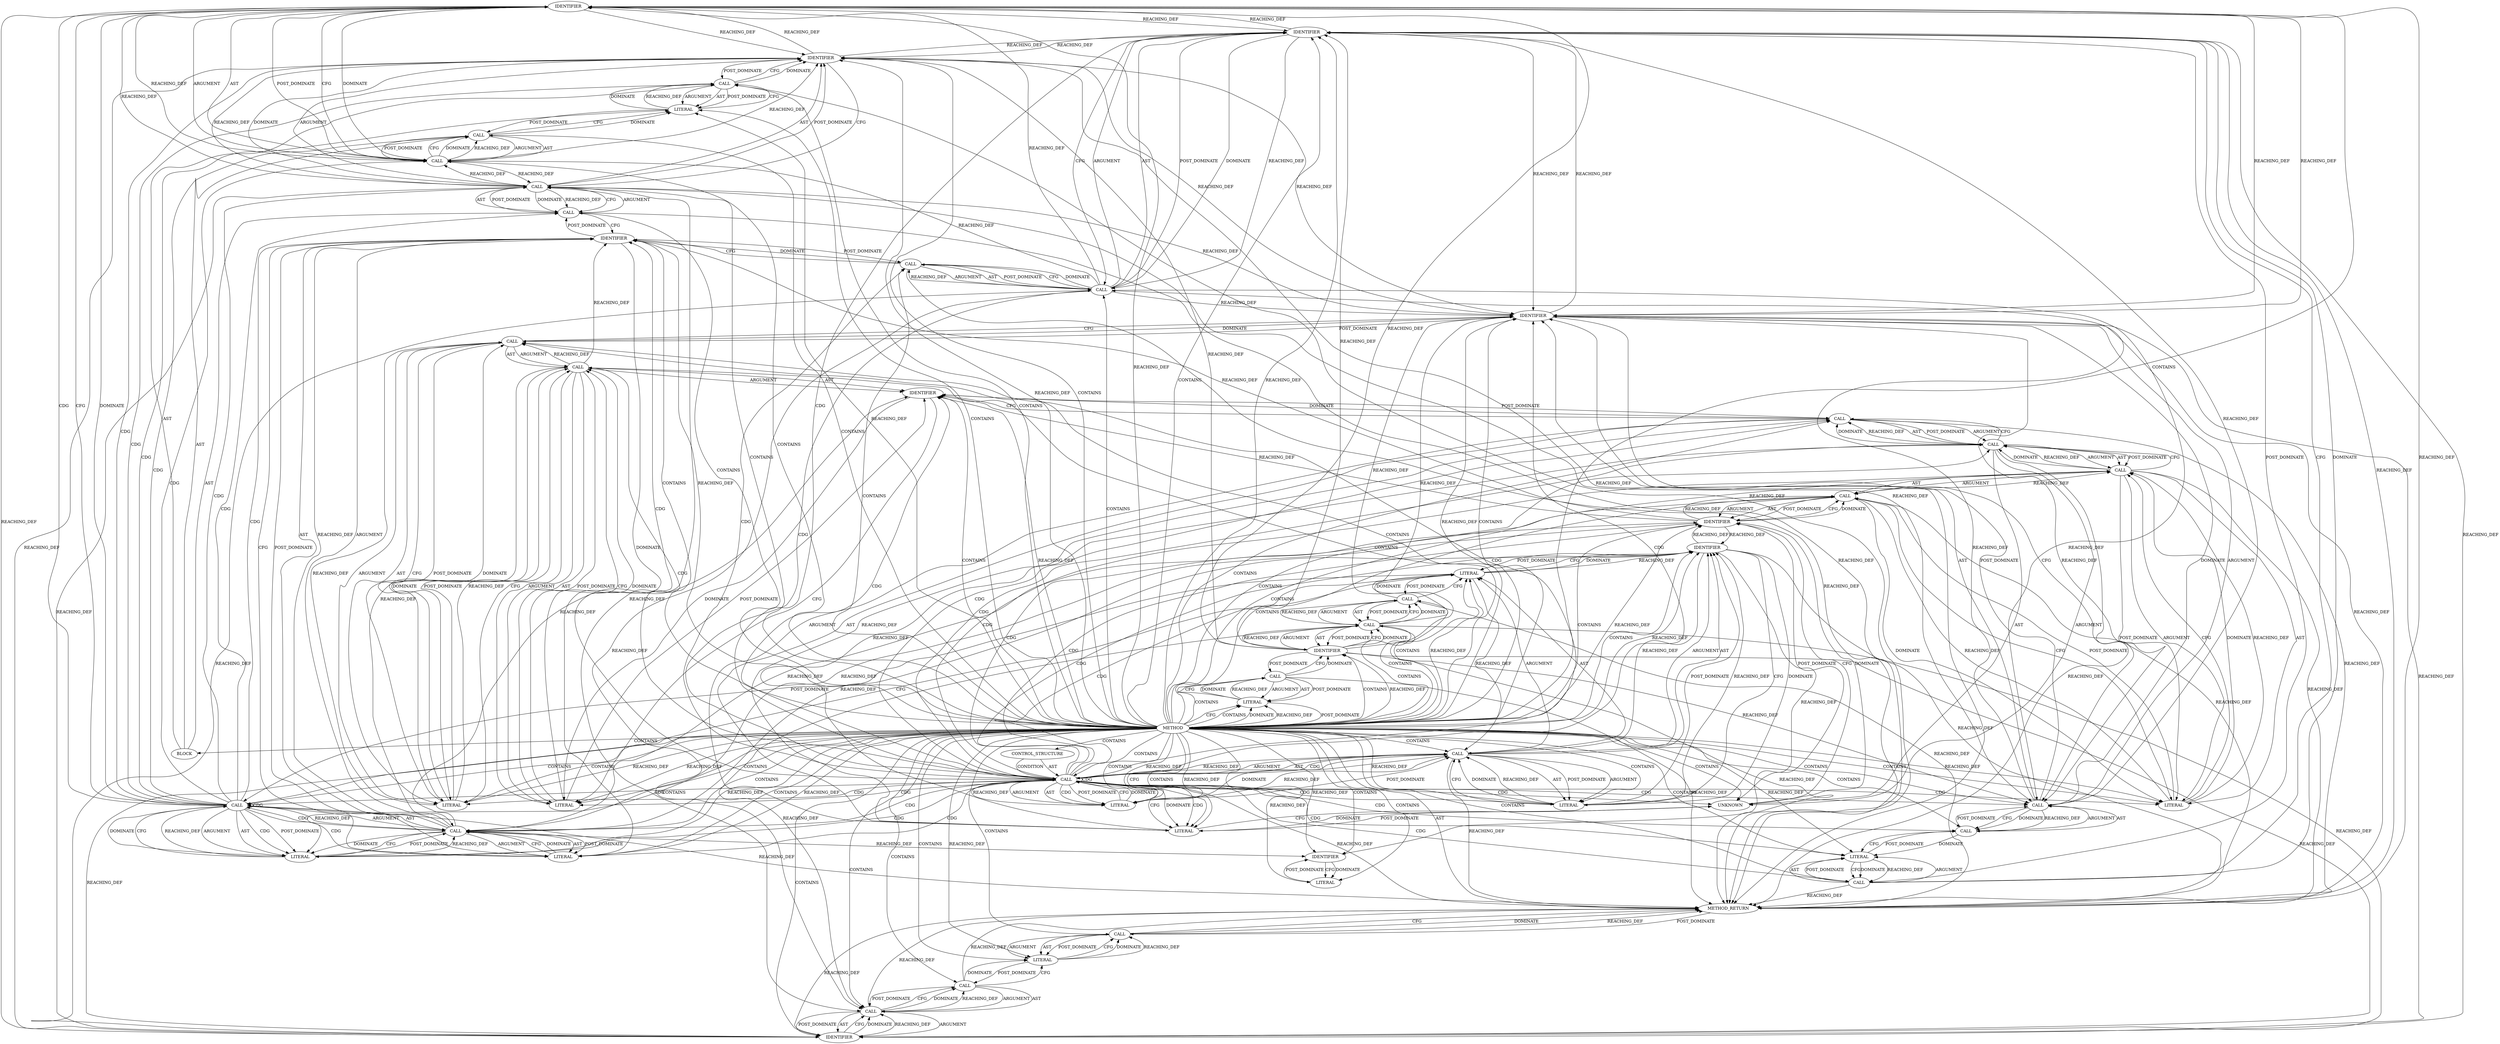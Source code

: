 digraph {
  68719476771[label=IDENTIFIER ARGUMENT_INDEX="1" CODE="work_mutex" COLUMN_NUMBER="35" LINE_NUMBER="81" NAME="work_mutex" ORDER="1" TYPE_FULL_NAME="pthread_mutex_t"]
  30064771123[label=CALL ARGUMENT_INDEX="1" CODE="strlen(work_area)" COLUMN_NUMBER="51" DISPATCH_TYPE="STATIC_DISPATCH" LINE_NUMBER="74" METHOD_FULL_NAME="strlen" NAME="strlen" ORDER="1" SIGNATURE="" TYPE_FULL_NAME="ANY"]
  30064771115[label=CALL ARGUMENT_INDEX="-1" CODE="sleep(1)" COLUMN_NUMBER="5" DISPATCH_TYPE="STATIC_DISPATCH" LINE_NUMBER="70" METHOD_FULL_NAME="sleep" NAME="sleep" ORDER="1" SIGNATURE="" TYPE_FULL_NAME="ANY"]
  30064771129[label=CALL ARGUMENT_INDEX="-1" CODE="pthread_mutex_lock(&work_mutex)" COLUMN_NUMBER="9" DISPATCH_TYPE="STATIC_DISPATCH" LINE_NUMBER="78" METHOD_FULL_NAME="pthread_mutex_lock" NAME="pthread_mutex_lock" ORDER="5" SIGNATURE="" TYPE_FULL_NAME="ANY"]
  30064771130[label=CALL ARGUMENT_INDEX="1" CODE="&work_mutex" COLUMN_NUMBER="28" DISPATCH_TYPE="STATIC_DISPATCH" LINE_NUMBER="78" METHOD_FULL_NAME="<operator>.addressOf" NAME="<operator>.addressOf" ORDER="1" SIGNATURE="" TYPE_FULL_NAME="ANY"]
  30064771135[label=CALL ARGUMENT_INDEX="-1" CODE="sleep(1)" COLUMN_NUMBER="13" DISPATCH_TYPE="STATIC_DISPATCH" LINE_NUMBER="82" METHOD_FULL_NAME="sleep" NAME="sleep" ORDER="2" SIGNATURE="" TYPE_FULL_NAME="ANY"]
  30064771131[label=CALL ARGUMENT_INDEX="-1"]
  30064771136[label=CALL ARGUMENT_INDEX="-1" CODE="pthread_mutex_lock(&work_mutex)" COLUMN_NUMBER="13" DISPATCH_TYPE="STATIC_DISPATCH" LINE_NUMBER="83" METHOD_FULL_NAME="pthread_mutex_lock" NAME="pthread_mutex_lock" ORDER="3" SIGNATURE="" TYPE_FULL_NAME="ANY"]
  90194313237[label=LITERAL ARGUMENT_INDEX="2" CODE="1" COLUMN_NUMBER="71" LINE_NUMBER="74" ORDER="2" TYPE_FULL_NAME="int"]
  90194313241[label=LITERAL ARGUMENT_INDEX="2" CODE="0" COLUMN_NUMBER="26" LINE_NUMBER="79" ORDER="2" TYPE_FULL_NAME="int"]
  90194313242[label=LITERAL ARGUMENT_INDEX="2" CODE="'\0'" COLUMN_NUMBER="32" LINE_NUMBER="79" ORDER="2" TYPE_FULL_NAME="char"]
  30064771118[label=CALL ARGUMENT_INDEX="-1" CODE="strncmp(" COLUMN_NUMBER="12" DISPATCH_TYPE="STATIC_DISPATCH" LINE_NUMBER="72" METHOD_FULL_NAME="<operator>.notEquals" NAME="<operator>.notEquals" ORDER="1" SIGNATURE="" TYPE_FULL_NAME="ANY"]
  47244640264[label=CONTROL_STRUCTURE ARGUMENT_INDEX="-1" CODE="while (strncmp(" COLUMN_NUMBER="5" CONTROL_STRUCTURE_TYPE="WHILE" LINE_NUMBER="72" ORDER="3" PARSER_TYPE_NAME="<empty>"]
  30064771125[label=CALL ARGUMENT_INDEX="1"]
  111669149698[label=METHOD AST_PARENT_FULL_NAME="mutexex.c:<global>" AST_PARENT_TYPE="TYPE_DECL" CODE="void *thread_function(void *arg)
{
    sleep(1);
    pthread_mutex_lock(&work_mutex);
    while (strncmp("]
  68719476766[label=IDENTIFIER ARGUMENT_INDEX="1" CODE="work_area" COLUMN_NUMBER="58" LINE_NUMBER="74" NAME="work_area" ORDER="1"]
  68719476769[label=IDENTIFIER ARGUMENT_INDEX="1" CODE="work_mutex" COLUMN_NUMBER="29" LINE_NUMBER="78" NAME="work_mutex" ORDER="1" TYPE_FULL_NAME="pthread_mutex_t"]
  30064771133[label=CALL ARGUMENT_INDEX="-1" CODE="pthread_mutex_unlock(&work_mutex)" COLUMN_NUMBER="13" DISPATCH_TYPE="STATIC_DISPATCH" LINE_NUMBER="81" METHOD_FULL_NAME="pthread_mutex_unlock" NAME="pthread_mutex_unlock" ORDER="1" SIGNATURE="" TYPE_FULL_NAME="ANY"]
  90194313240[label=LITERAL ARGUMENT_INDEX="1" CODE="1" COLUMN_NUMBER="15" LINE_NUMBER="77" ORDER="1" TYPE_FULL_NAME="int"]
  30064771141[label=CALL ARGUMENT_INDEX="-1" CODE="pthread_mutex_unlock(&work_mutex)" COLUMN_NUMBER="5" DISPATCH_TYPE="STATIC_DISPATCH" LINE_NUMBER="89" METHOD_FULL_NAME="pthread_mutex_unlock" NAME="pthread_mutex_unlock" ORDER="6" SIGNATURE="" TYPE_FULL_NAME="ANY"]
  25769803789[label=BLOCK ARGUMENT_INDEX="-1" CODE="{
            pthread_mutex_unlock(&work_mutex);
            sleep(1);
            pthread_mutex_lock(&work_mutex);
        }" COLUMN_NUMBER="9" LINE_NUMBER="80" ORDER="2" TYPE_FULL_NAME="void"]
  90194313239[label=LITERAL ARGUMENT_INDEX="2" CODE="'\0'" COLUMN_NUMBER="24" LINE_NUMBER="75" ORDER="2" TYPE_FULL_NAME="char"]
  30064771121[label=CALL ARGUMENT_INDEX="2" CODE="(int)(strlen(work_area) - 1)" COLUMN_NUMBER="45" DISPATCH_TYPE="STATIC_DISPATCH" LINE_NUMBER="74" METHOD_FULL_NAME="<operator>.cast" NAME="<operator>.cast" ORDER="2" SIGNATURE="" TYPE_FULL_NAME="ANY"]
  30064771119[label=CALL ARGUMENT_INDEX="1" CODE="strncmp(" COLUMN_NUMBER="12" DISPATCH_TYPE="STATIC_DISPATCH" LINE_NUMBER="72" METHOD_FULL_NAME="strncmp" NAME="strncmp" ORDER="1" SIGNATURE="" TYPE_FULL_NAME="ANY"]
  68719476775[label=IDENTIFIER ARGUMENT_INDEX="1" CODE="work_mutex" COLUMN_NUMBER="27" LINE_NUMBER="89" NAME="work_mutex" ORDER="1" TYPE_FULL_NAME="pthread_mutex_t"]
  30064771116[label=CALL ARGUMENT_INDEX="-1" CODE="pthread_mutex_lock(&work_mutex)" COLUMN_NUMBER="5" DISPATCH_TYPE="STATIC_DISPATCH" LINE_NUMBER="71" METHOD_FULL_NAME="pthread_mutex_lock" NAME="pthread_mutex_lock" ORDER="2" SIGNATURE="" TYPE_FULL_NAME="ANY"]
  68719476767[label=IDENTIFIER ARGUMENT_INDEX="1" CODE="work_area" COLUMN_NUMBER="9" LINE_NUMBER="75" NAME="work_area" ORDER="1"]
  30064771134[label=CALL ARGUMENT_INDEX="1" CODE="&work_mutex" COLUMN_NUMBER="34" DISPATCH_TYPE="STATIC_DISPATCH" LINE_NUMBER="81" METHOD_FULL_NAME="<operator>.addressOf" NAME="<operator>.addressOf" ORDER="1" SIGNATURE="" TYPE_FULL_NAME="ANY"]
  30064771122[label=CALL ARGUMENT_INDEX="2" CODE="strlen(work_area) - 1" COLUMN_NUMBER="51" DISPATCH_TYPE="STATIC_DISPATCH" LINE_NUMBER="74" METHOD_FULL_NAME="<operator>.subtraction" NAME="<operator>.subtraction" ORDER="2" SIGNATURE="" TYPE_FULL_NAME="ANY"]
  90194313236[label=LITERAL ARGUMENT_INDEX="1" CODE="" COLUMN_NUMBER="16" LINE_NUMBER="74" ORDER="1" TYPE_FULL_NAME="char*"]
  30064771143[label=CALL ARGUMENT_INDEX="-1" CODE="pthread_exit(0)" COLUMN_NUMBER="5" DISPATCH_TYPE="STATIC_DISPATCH" LINE_NUMBER="90" METHOD_FULL_NAME="pthread_exit" NAME="pthread_exit" ORDER="7" SIGNATURE="" TYPE_FULL_NAME="ANY"]
  68719476770[label=IDENTIFIER ARGUMENT_INDEX="1" CODE="work_area" COLUMN_NUMBER="16" LINE_NUMBER="79" NAME="work_area" ORDER="1"]
  90194313247[label=LITERAL ARGUMENT_INDEX="1" CODE="0" COLUMN_NUMBER="18" LINE_NUMBER="90" ORDER="1" TYPE_FULL_NAME="int"]
  30064771124[label=CALL ARGUMENT_INDEX="-1"]
  30064771127[label=CALL ARGUMENT_INDEX="1" CODE="&work_mutex" COLUMN_NUMBER="30" DISPATCH_TYPE="STATIC_DISPATCH" LINE_NUMBER="76" METHOD_FULL_NAME="<operator>.addressOf" NAME="<operator>.addressOf" ORDER="1" SIGNATURE="" TYPE_FULL_NAME="ANY"]
  68719476774[label=IDENTIFIER ARGUMENT_INDEX="1" CODE="work_area" COLUMN_NUMBER="5" LINE_NUMBER="88" NAME="work_area" ORDER="1"]
  30064771132[label=CALL ARGUMENT_INDEX="1"]
  30064771117[label=CALL ARGUMENT_INDEX="1" CODE="&work_mutex" COLUMN_NUMBER="24" DISPATCH_TYPE="STATIC_DISPATCH" LINE_NUMBER="71" METHOD_FULL_NAME="<operator>.addressOf" NAME="<operator>.addressOf" ORDER="1" SIGNATURE="" TYPE_FULL_NAME="ANY"]
  30064771120[label=CALL ARGUMENT_INDEX="-1" CODE="printf(" COLUMN_NUMBER="9" DISPATCH_TYPE="STATIC_DISPATCH" LINE_NUMBER="74" METHOD_FULL_NAME="printf" NAME="printf" ORDER="1" SIGNATURE="" TYPE_FULL_NAME="ANY"]
  68719476764[label=IDENTIFIER ARGUMENT_INDEX="1" CODE="work_mutex" COLUMN_NUMBER="25" LINE_NUMBER="71" NAME="work_mutex" ORDER="1" TYPE_FULL_NAME="pthread_mutex_t"]
  68719476768[label=IDENTIFIER ARGUMENT_INDEX="1" CODE="work_mutex" COLUMN_NUMBER="31" LINE_NUMBER="76" NAME="work_mutex" ORDER="1" TYPE_FULL_NAME="pthread_mutex_t"]
  30064771128[label=CALL ARGUMENT_INDEX="-1" CODE="sleep(1)" COLUMN_NUMBER="9" DISPATCH_TYPE="STATIC_DISPATCH" LINE_NUMBER="77" METHOD_FULL_NAME="sleep" NAME="sleep" ORDER="4" SIGNATURE="" TYPE_FULL_NAME="ANY"]
  90194313232[label=LITERAL ARGUMENT_INDEX="1" CODE="1" COLUMN_NUMBER="11" LINE_NUMBER="70" ORDER="1" TYPE_FULL_NAME="int"]
  30064771142[label=CALL ARGUMENT_INDEX="1" CODE="&work_mutex" COLUMN_NUMBER="26" DISPATCH_TYPE="STATIC_DISPATCH" LINE_NUMBER="89" METHOD_FULL_NAME="<operator>.addressOf" NAME="<operator>.addressOf" ORDER="1" SIGNATURE="" TYPE_FULL_NAME="ANY"]
  90194313245[label=LITERAL ARGUMENT_INDEX="2" CODE="0" COLUMN_NUMBER="15" LINE_NUMBER="88" ORDER="2" TYPE_FULL_NAME="int"]
  68719476765[label=IDENTIFIER ARGUMENT_INDEX="2" CODE="work_area" COLUMN_NUMBER="27" LINE_NUMBER="72" NAME="work_area" ORDER="2"]
  90194313238[label=LITERAL ARGUMENT_INDEX="2" CODE="0" COLUMN_NUMBER="19" LINE_NUMBER="75" ORDER="2" TYPE_FULL_NAME="int"]
  90194313234[label=LITERAL ARGUMENT_INDEX="3" CODE="3" COLUMN_NUMBER="38" LINE_NUMBER="72" ORDER="3" TYPE_FULL_NAME="int"]
  30064771126[label=CALL ARGUMENT_INDEX="-1" CODE="pthread_mutex_unlock(&work_mutex)" COLUMN_NUMBER="9" DISPATCH_TYPE="STATIC_DISPATCH" LINE_NUMBER="76" METHOD_FULL_NAME="pthread_mutex_unlock" NAME="pthread_mutex_unlock" ORDER="3" SIGNATURE="" TYPE_FULL_NAME="ANY"]
  184683593728[label=UNKNOWN ARGUMENT_INDEX="1" CODE="int" COLUMN_NUMBER="46" CONTAINED_REF="<empty>" LINE_NUMBER="74" ORDER="1" PARSER_TYPE_NAME="CASTTypeId" TYPE_FULL_NAME="<empty>"]
  30064771137[label=CALL ARGUMENT_INDEX="1" CODE="&work_mutex" COLUMN_NUMBER="32" DISPATCH_TYPE="STATIC_DISPATCH" LINE_NUMBER="83" METHOD_FULL_NAME="<operator>.addressOf" NAME="<operator>.addressOf" ORDER="1" SIGNATURE="" TYPE_FULL_NAME="ANY"]
  90194313235[label=LITERAL ARGUMENT_INDEX="2" CODE="0" COLUMN_NUMBER="44" LINE_NUMBER="72" ORDER="2" TYPE_FULL_NAME="int"]
  90194313243[label=LITERAL ARGUMENT_INDEX="1" CODE="1" COLUMN_NUMBER="19" LINE_NUMBER="82" ORDER="1" TYPE_FULL_NAME="int"]
  128849018881[label=METHOD_RETURN CODE="RET" COLUMN_NUMBER="1" EVALUATION_STRATEGY="BY_VALUE" LINE_NUMBER="68" ORDER="3" TYPE_FULL_NAME="void*"]
  68719476772[label=IDENTIFIER ARGUMENT_INDEX="1" CODE="work_mutex" COLUMN_NUMBER="33" LINE_NUMBER="83" NAME="work_mutex" ORDER="1" TYPE_FULL_NAME="pthread_mutex_t"]
  90194313233[label=LITERAL ARGUMENT_INDEX="1" CODE="" COLUMN_NUMBER="20" LINE_NUMBER="72" ORDER="1" TYPE_FULL_NAME="char*"]
  25769803789 -> 30064771133 [label=AST]
  25769803789 -> 30064771135 [label=AST]
  25769803789 -> 30064771136 [label=AST]
  30064771115 -> 90194313232 [label=ARGUMENT]
  30064771115 -> 90194313232 [label=AST]
  30064771115 -> 68719476764 [label=CFG]
  30064771115 -> 68719476764 [label=DOMINATE]
  30064771115 -> 90194313232 [label=POST_DOMINATE]
  30064771115 -> 128849018881 [label=REACHING_DEF]
  30064771116 -> 30064771117 [label=ARGUMENT]
  30064771116 -> 30064771117 [label=AST]
  30064771116 -> 90194313233 [label=CFG]
  30064771116 -> 90194313233 [label=DOMINATE]
  30064771116 -> 30064771117 [label=POST_DOMINATE]
  30064771116 -> 128849018881 [label=REACHING_DEF]
  30064771117 -> 68719476764 [label=ARGUMENT]
  30064771117 -> 68719476764 [label=AST]
  30064771117 -> 30064771116 [label=CFG]
  30064771117 -> 30064771116 [label=DOMINATE]
  30064771117 -> 68719476764 [label=POST_DOMINATE]
  30064771117 -> 30064771142 [label=REACHING_DEF]
  30064771117 -> 30064771127 [label=REACHING_DEF]
  30064771117 -> 68719476768 [label=REACHING_DEF]
  30064771117 -> 30064771116 [label=REACHING_DEF]
  30064771117 -> 68719476775 [label=REACHING_DEF]
  30064771118 -> 30064771119 [label=ARGUMENT]
  30064771118 -> 90194313235 [label=ARGUMENT]
  30064771118 -> 30064771119 [label=AST]
  30064771118 -> 90194313235 [label=AST]
  30064771118 -> 90194313242 [label=CDG]
  30064771118 -> 90194313241 [label=CDG]
  30064771118 -> 30064771132 [label=CDG]
  30064771118 -> 30064771131 [label=CDG]
  30064771118 -> 90194313234 [label=CDG]
  30064771118 -> 90194313233 [label=CDG]
  30064771118 -> 90194313236 [label=CDG]
  30064771118 -> 90194313235 [label=CDG]
  30064771118 -> 90194313238 [label=CDG]
  30064771118 -> 90194313237 [label=CDG]
  30064771118 -> 90194313240 [label=CDG]
  30064771118 -> 90194313239 [label=CDG]
  30064771118 -> 30064771118 [label=CDG]
  30064771118 -> 30064771120 [label=CDG]
  30064771118 -> 30064771119 [label=CDG]
  30064771118 -> 30064771122 [label=CDG]
  30064771118 -> 30064771121 [label=CDG]
  30064771118 -> 68719476765 [label=CDG]
  30064771118 -> 30064771124 [label=CDG]
  30064771118 -> 30064771123 [label=CDG]
  30064771118 -> 68719476767 [label=CDG]
  30064771118 -> 30064771126 [label=CDG]
  30064771118 -> 68719476766 [label=CDG]
  30064771118 -> 30064771125 [label=CDG]
  30064771118 -> 68719476769 [label=CDG]
  30064771118 -> 30064771128 [label=CDG]
  30064771118 -> 68719476768 [label=CDG]
  30064771118 -> 30064771127 [label=CDG]
  30064771118 -> 30064771130 [label=CDG]
  30064771118 -> 68719476770 [label=CDG]
  30064771118 -> 30064771129 [label=CDG]
  30064771118 -> 184683593728 [label=CDG]
  30064771118 -> 90194313236 [label=CFG]
  30064771118 -> 90194313236 [label=DOMINATE]
  30064771118 -> 90194313235 [label=POST_DOMINATE]
  30064771118 -> 128849018881 [label=REACHING_DEF]
  30064771119 -> 90194313233 [label=ARGUMENT]
  30064771119 -> 68719476765 [label=ARGUMENT]
  30064771119 -> 90194313234 [label=ARGUMENT]
  30064771119 -> 90194313233 [label=AST]
  30064771119 -> 68719476765 [label=AST]
  30064771119 -> 90194313234 [label=AST]
  30064771119 -> 90194313235 [label=CFG]
  30064771119 -> 90194313235 [label=DOMINATE]
  30064771119 -> 90194313234 [label=POST_DOMINATE]
  30064771119 -> 30064771118 [label=REACHING_DEF]
  30064771119 -> 128849018881 [label=REACHING_DEF]
  30064771120 -> 90194313236 [label=ARGUMENT]
  30064771120 -> 30064771121 [label=ARGUMENT]
  30064771120 -> 90194313236 [label=AST]
  30064771120 -> 30064771121 [label=AST]
  30064771120 -> 68719476767 [label=CFG]
  30064771120 -> 68719476767 [label=DOMINATE]
  30064771120 -> 30064771121 [label=POST_DOMINATE]
  30064771120 -> 128849018881 [label=REACHING_DEF]
  30064771121 -> 184683593728 [label=ARGUMENT]
  30064771121 -> 30064771122 [label=ARGUMENT]
  30064771121 -> 184683593728 [label=AST]
  30064771121 -> 30064771122 [label=AST]
  30064771121 -> 30064771120 [label=CFG]
  30064771121 -> 30064771120 [label=DOMINATE]
  30064771121 -> 30064771122 [label=POST_DOMINATE]
  30064771121 -> 30064771120 [label=REACHING_DEF]
  30064771121 -> 128849018881 [label=REACHING_DEF]
  30064771122 -> 30064771123 [label=ARGUMENT]
  30064771122 -> 90194313237 [label=ARGUMENT]
  30064771122 -> 30064771123 [label=AST]
  30064771122 -> 90194313237 [label=AST]
  30064771122 -> 30064771121 [label=CFG]
  30064771122 -> 30064771121 [label=DOMINATE]
  30064771122 -> 90194313237 [label=POST_DOMINATE]
  30064771122 -> 30064771121 [label=REACHING_DEF]
  30064771122 -> 128849018881 [label=REACHING_DEF]
  30064771123 -> 68719476766 [label=ARGUMENT]
  30064771123 -> 68719476766 [label=AST]
  30064771123 -> 90194313237 [label=CFG]
  30064771123 -> 90194313237 [label=DOMINATE]
  30064771123 -> 68719476766 [label=POST_DOMINATE]
  30064771123 -> 30064771122 [label=REACHING_DEF]
  30064771123 -> 128849018881 [label=REACHING_DEF]
  30064771124 -> 30064771125 [label=ARGUMENT]
  30064771124 -> 90194313239 [label=ARGUMENT]
  30064771124 -> 30064771125 [label=AST]
  30064771124 -> 90194313239 [label=AST]
  30064771124 -> 68719476768 [label=CFG]
  30064771124 -> 68719476768 [label=DOMINATE]
  30064771124 -> 90194313239 [label=POST_DOMINATE]
  30064771125 -> 68719476767 [label=ARGUMENT]
  30064771125 -> 90194313238 [label=ARGUMENT]
  30064771125 -> 68719476767 [label=AST]
  30064771125 -> 90194313238 [label=AST]
  30064771125 -> 90194313239 [label=CFG]
  30064771125 -> 90194313239 [label=DOMINATE]
  30064771125 -> 90194313238 [label=POST_DOMINATE]
  30064771125 -> 30064771132 [label=REACHING_DEF]
  30064771125 -> 68719476770 [label=REACHING_DEF]
  30064771125 -> 30064771124 [label=REACHING_DEF]
  30064771126 -> 30064771127 [label=ARGUMENT]
  30064771126 -> 30064771127 [label=AST]
  30064771126 -> 90194313240 [label=CFG]
  30064771126 -> 90194313240 [label=DOMINATE]
  30064771126 -> 30064771127 [label=POST_DOMINATE]
  30064771127 -> 68719476768 [label=ARGUMENT]
  30064771127 -> 68719476768 [label=AST]
  30064771127 -> 30064771126 [label=CFG]
  30064771127 -> 30064771126 [label=DOMINATE]
  30064771127 -> 68719476768 [label=POST_DOMINATE]
  30064771127 -> 30064771126 [label=REACHING_DEF]
  30064771127 -> 68719476769 [label=REACHING_DEF]
  30064771127 -> 30064771130 [label=REACHING_DEF]
  30064771128 -> 90194313240 [label=ARGUMENT]
  30064771128 -> 90194313240 [label=AST]
  30064771128 -> 68719476769 [label=CFG]
  30064771128 -> 68719476769 [label=DOMINATE]
  30064771128 -> 90194313240 [label=POST_DOMINATE]
  30064771128 -> 128849018881 [label=REACHING_DEF]
  30064771129 -> 30064771130 [label=ARGUMENT]
  30064771129 -> 30064771130 [label=AST]
  30064771129 -> 68719476770 [label=CFG]
  30064771129 -> 68719476770 [label=DOMINATE]
  30064771129 -> 30064771130 [label=POST_DOMINATE]
  30064771129 -> 128849018881 [label=REACHING_DEF]
  30064771130 -> 68719476769 [label=ARGUMENT]
  30064771130 -> 68719476769 [label=AST]
  30064771130 -> 30064771129 [label=CFG]
  30064771130 -> 30064771129 [label=DOMINATE]
  30064771130 -> 68719476769 [label=POST_DOMINATE]
  30064771130 -> 30064771142 [label=REACHING_DEF]
  30064771130 -> 30064771127 [label=REACHING_DEF]
  30064771130 -> 68719476768 [label=REACHING_DEF]
  30064771130 -> 30064771134 [label=REACHING_DEF]
  30064771130 -> 68719476771 [label=REACHING_DEF]
  30064771130 -> 30064771129 [label=REACHING_DEF]
  30064771130 -> 68719476775 [label=REACHING_DEF]
  30064771131 -> 30064771132 [label=ARGUMENT]
  30064771131 -> 90194313242 [label=ARGUMENT]
  30064771131 -> 30064771132 [label=AST]
  30064771131 -> 90194313242 [label=AST]
  30064771131 -> 90194313242 [label=CDG]
  30064771131 -> 90194313241 [label=CDG]
  30064771131 -> 90194313243 [label=CDG]
  30064771131 -> 30064771132 [label=CDG]
  30064771131 -> 68719476772 [label=CDG]
  30064771131 -> 30064771131 [label=CDG]
  30064771131 -> 30064771134 [label=CDG]
  30064771131 -> 30064771133 [label=CDG]
  30064771131 -> 30064771136 [label=CDG]
  30064771131 -> 30064771135 [label=CDG]
  30064771131 -> 30064771137 [label=CDG]
  30064771131 -> 68719476771 [label=CDG]
  30064771131 -> 68719476770 [label=CDG]
  30064771131 -> 90194313233 [label=CFG]
  30064771131 -> 68719476771 [label=CFG]
  30064771131 -> 68719476771 [label=DOMINATE]
  30064771131 -> 90194313242 [label=POST_DOMINATE]
  30064771131 -> 128849018881 [label=REACHING_DEF]
  30064771132 -> 68719476770 [label=ARGUMENT]
  30064771132 -> 90194313241 [label=ARGUMENT]
  30064771132 -> 68719476770 [label=AST]
  30064771132 -> 90194313241 [label=AST]
  30064771132 -> 90194313242 [label=CFG]
  30064771132 -> 90194313242 [label=DOMINATE]
  30064771132 -> 90194313241 [label=POST_DOMINATE]
  30064771132 -> 68719476766 [label=REACHING_DEF]
  30064771132 -> 30064771131 [label=REACHING_DEF]
  30064771132 -> 68719476770 [label=REACHING_DEF]
  30064771132 -> 68719476774 [label=REACHING_DEF]
  30064771132 -> 68719476767 [label=REACHING_DEF]
  30064771132 -> 68719476765 [label=REACHING_DEF]
  30064771133 -> 30064771134 [label=ARGUMENT]
  30064771133 -> 30064771134 [label=AST]
  30064771133 -> 90194313243 [label=CFG]
  30064771133 -> 90194313243 [label=DOMINATE]
  30064771133 -> 30064771134 [label=POST_DOMINATE]
  30064771134 -> 68719476771 [label=ARGUMENT]
  30064771134 -> 68719476771 [label=AST]
  30064771134 -> 30064771133 [label=CFG]
  30064771134 -> 30064771133 [label=DOMINATE]
  30064771134 -> 68719476771 [label=POST_DOMINATE]
  30064771134 -> 30064771137 [label=REACHING_DEF]
  30064771134 -> 30064771133 [label=REACHING_DEF]
  30064771134 -> 68719476772 [label=REACHING_DEF]
  30064771135 -> 90194313243 [label=ARGUMENT]
  30064771135 -> 90194313243 [label=AST]
  30064771135 -> 68719476772 [label=CFG]
  30064771135 -> 68719476772 [label=DOMINATE]
  30064771135 -> 90194313243 [label=POST_DOMINATE]
  30064771135 -> 128849018881 [label=REACHING_DEF]
  30064771136 -> 30064771137 [label=ARGUMENT]
  30064771136 -> 30064771137 [label=AST]
  30064771136 -> 68719476770 [label=CFG]
  30064771136 -> 30064771137 [label=POST_DOMINATE]
  30064771136 -> 128849018881 [label=REACHING_DEF]
  30064771137 -> 68719476772 [label=ARGUMENT]
  30064771137 -> 68719476772 [label=AST]
  30064771137 -> 30064771136 [label=CFG]
  30064771137 -> 30064771136 [label=DOMINATE]
  30064771137 -> 68719476772 [label=POST_DOMINATE]
  30064771137 -> 30064771142 [label=REACHING_DEF]
  30064771137 -> 30064771127 [label=REACHING_DEF]
  30064771137 -> 30064771136 [label=REACHING_DEF]
  30064771137 -> 68719476768 [label=REACHING_DEF]
  30064771137 -> 30064771134 [label=REACHING_DEF]
  30064771137 -> 68719476771 [label=REACHING_DEF]
  30064771137 -> 68719476775 [label=REACHING_DEF]
  30064771141 -> 30064771142 [label=ARGUMENT]
  30064771141 -> 30064771142 [label=AST]
  30064771141 -> 90194313247 [label=CFG]
  30064771141 -> 90194313247 [label=DOMINATE]
  30064771141 -> 30064771142 [label=POST_DOMINATE]
  30064771141 -> 128849018881 [label=REACHING_DEF]
  30064771142 -> 68719476775 [label=ARGUMENT]
  30064771142 -> 68719476775 [label=AST]
  30064771142 -> 30064771141 [label=CFG]
  30064771142 -> 30064771141 [label=DOMINATE]
  30064771142 -> 68719476775 [label=POST_DOMINATE]
  30064771142 -> 30064771141 [label=REACHING_DEF]
  30064771142 -> 128849018881 [label=REACHING_DEF]
  30064771143 -> 90194313247 [label=ARGUMENT]
  30064771143 -> 90194313247 [label=AST]
  30064771143 -> 128849018881 [label=CFG]
  30064771143 -> 128849018881 [label=DOMINATE]
  30064771143 -> 90194313247 [label=POST_DOMINATE]
  30064771143 -> 128849018881 [label=REACHING_DEF]
  47244640264 -> 30064771118 [label=AST]
  47244640264 -> 30064771118 [label=CONDITION]
  68719476764 -> 30064771117 [label=CFG]
  68719476764 -> 30064771117 [label=DOMINATE]
  68719476764 -> 30064771115 [label=POST_DOMINATE]
  68719476764 -> 68719476768 [label=REACHING_DEF]
  68719476764 -> 30064771117 [label=REACHING_DEF]
  68719476764 -> 68719476771 [label=REACHING_DEF]
  68719476764 -> 68719476772 [label=REACHING_DEF]
  68719476764 -> 68719476769 [label=REACHING_DEF]
  68719476764 -> 68719476775 [label=REACHING_DEF]
  68719476764 -> 128849018881 [label=REACHING_DEF]
  68719476765 -> 90194313234 [label=CFG]
  68719476765 -> 90194313234 [label=DOMINATE]
  68719476765 -> 90194313233 [label=POST_DOMINATE]
  68719476765 -> 68719476766 [label=REACHING_DEF]
  68719476765 -> 68719476774 [label=REACHING_DEF]
  68719476765 -> 30064771119 [label=REACHING_DEF]
  68719476765 -> 128849018881 [label=REACHING_DEF]
  68719476766 -> 30064771123 [label=CFG]
  68719476766 -> 30064771123 [label=DOMINATE]
  68719476766 -> 184683593728 [label=POST_DOMINATE]
  68719476766 -> 30064771123 [label=REACHING_DEF]
  68719476766 -> 30064771132 [label=REACHING_DEF]
  68719476766 -> 68719476770 [label=REACHING_DEF]
  68719476766 -> 68719476767 [label=REACHING_DEF]
  68719476766 -> 68719476765 [label=REACHING_DEF]
  68719476767 -> 90194313238 [label=CFG]
  68719476767 -> 90194313238 [label=DOMINATE]
  68719476767 -> 30064771120 [label=POST_DOMINATE]
  68719476768 -> 30064771127 [label=CFG]
  68719476768 -> 30064771127 [label=DOMINATE]
  68719476768 -> 30064771124 [label=POST_DOMINATE]
  68719476768 -> 30064771127 [label=REACHING_DEF]
  68719476768 -> 68719476771 [label=REACHING_DEF]
  68719476768 -> 68719476772 [label=REACHING_DEF]
  68719476768 -> 68719476769 [label=REACHING_DEF]
  68719476768 -> 68719476775 [label=REACHING_DEF]
  68719476768 -> 128849018881 [label=REACHING_DEF]
  68719476769 -> 30064771130 [label=CFG]
  68719476769 -> 30064771130 [label=DOMINATE]
  68719476769 -> 30064771128 [label=POST_DOMINATE]
  68719476769 -> 68719476768 [label=REACHING_DEF]
  68719476769 -> 68719476771 [label=REACHING_DEF]
  68719476769 -> 68719476772 [label=REACHING_DEF]
  68719476769 -> 30064771130 [label=REACHING_DEF]
  68719476769 -> 68719476775 [label=REACHING_DEF]
  68719476769 -> 128849018881 [label=REACHING_DEF]
  68719476770 -> 90194313241 [label=CFG]
  68719476770 -> 90194313241 [label=DOMINATE]
  68719476770 -> 30064771136 [label=POST_DOMINATE]
  68719476770 -> 30064771129 [label=POST_DOMINATE]
  68719476771 -> 30064771134 [label=CFG]
  68719476771 -> 30064771134 [label=DOMINATE]
  68719476771 -> 68719476768 [label=REACHING_DEF]
  68719476771 -> 30064771134 [label=REACHING_DEF]
  68719476771 -> 68719476772 [label=REACHING_DEF]
  68719476771 -> 68719476769 [label=REACHING_DEF]
  68719476771 -> 68719476775 [label=REACHING_DEF]
  68719476771 -> 128849018881 [label=REACHING_DEF]
  68719476772 -> 30064771137 [label=CFG]
  68719476772 -> 30064771137 [label=DOMINATE]
  68719476772 -> 30064771135 [label=POST_DOMINATE]
  68719476772 -> 68719476768 [label=REACHING_DEF]
  68719476772 -> 68719476771 [label=REACHING_DEF]
  68719476772 -> 30064771137 [label=REACHING_DEF]
  68719476772 -> 68719476769 [label=REACHING_DEF]
  68719476772 -> 68719476775 [label=REACHING_DEF]
  68719476772 -> 128849018881 [label=REACHING_DEF]
  68719476774 -> 90194313245 [label=CFG]
  68719476774 -> 90194313245 [label=DOMINATE]
  68719476775 -> 30064771142 [label=CFG]
  68719476775 -> 30064771142 [label=DOMINATE]
  68719476775 -> 30064771142 [label=REACHING_DEF]
  68719476775 -> 128849018881 [label=REACHING_DEF]
  90194313232 -> 30064771115 [label=CFG]
  90194313232 -> 30064771115 [label=DOMINATE]
  90194313232 -> 111669149698 [label=POST_DOMINATE]
  90194313232 -> 30064771115 [label=REACHING_DEF]
  90194313233 -> 68719476765 [label=CFG]
  90194313233 -> 68719476765 [label=DOMINATE]
  90194313233 -> 30064771131 [label=POST_DOMINATE]
  90194313233 -> 30064771116 [label=POST_DOMINATE]
  90194313233 -> 68719476765 [label=REACHING_DEF]
  90194313233 -> 30064771119 [label=REACHING_DEF]
  90194313234 -> 30064771119 [label=CFG]
  90194313234 -> 30064771119 [label=DOMINATE]
  90194313234 -> 68719476765 [label=POST_DOMINATE]
  90194313234 -> 68719476765 [label=REACHING_DEF]
  90194313234 -> 30064771119 [label=REACHING_DEF]
  90194313235 -> 30064771118 [label=CFG]
  90194313235 -> 30064771118 [label=DOMINATE]
  90194313235 -> 30064771119 [label=POST_DOMINATE]
  90194313235 -> 30064771119 [label=REACHING_DEF]
  90194313235 -> 30064771118 [label=REACHING_DEF]
  90194313236 -> 184683593728 [label=CFG]
  90194313236 -> 184683593728 [label=DOMINATE]
  90194313236 -> 30064771121 [label=REACHING_DEF]
  90194313236 -> 30064771120 [label=REACHING_DEF]
  90194313237 -> 30064771122 [label=CFG]
  90194313237 -> 30064771122 [label=DOMINATE]
  90194313237 -> 30064771123 [label=POST_DOMINATE]
  90194313237 -> 30064771123 [label=REACHING_DEF]
  90194313237 -> 30064771122 [label=REACHING_DEF]
  90194313238 -> 30064771125 [label=CFG]
  90194313238 -> 30064771125 [label=DOMINATE]
  90194313238 -> 68719476767 [label=POST_DOMINATE]
  90194313239 -> 30064771124 [label=CFG]
  90194313239 -> 30064771124 [label=DOMINATE]
  90194313239 -> 30064771125 [label=POST_DOMINATE]
  90194313239 -> 30064771125 [label=REACHING_DEF]
  90194313239 -> 30064771124 [label=REACHING_DEF]
  90194313240 -> 30064771128 [label=CFG]
  90194313240 -> 30064771128 [label=DOMINATE]
  90194313240 -> 30064771126 [label=POST_DOMINATE]
  90194313240 -> 30064771128 [label=REACHING_DEF]
  90194313241 -> 30064771132 [label=CFG]
  90194313241 -> 30064771132 [label=DOMINATE]
  90194313241 -> 68719476770 [label=POST_DOMINATE]
  90194313242 -> 30064771131 [label=CFG]
  90194313242 -> 30064771131 [label=DOMINATE]
  90194313242 -> 30064771132 [label=POST_DOMINATE]
  90194313242 -> 30064771132 [label=REACHING_DEF]
  90194313242 -> 30064771131 [label=REACHING_DEF]
  90194313243 -> 30064771135 [label=CFG]
  90194313243 -> 30064771135 [label=DOMINATE]
  90194313243 -> 30064771133 [label=POST_DOMINATE]
  90194313243 -> 30064771135 [label=REACHING_DEF]
  90194313245 -> 68719476774 [label=POST_DOMINATE]
  90194313247 -> 30064771143 [label=CFG]
  90194313247 -> 30064771143 [label=DOMINATE]
  90194313247 -> 30064771141 [label=POST_DOMINATE]
  90194313247 -> 30064771143 [label=REACHING_DEF]
  111669149698 -> 128849018881 [label=AST]
  111669149698 -> 90194313232 [label=CFG]
  111669149698 -> 30064771115 [label=CONTAINS]
  111669149698 -> 30064771116 [label=CONTAINS]
  111669149698 -> 47244640264 [label=CONTAINS]
  111669149698 -> 30064771141 [label=CONTAINS]
  111669149698 -> 30064771143 [label=CONTAINS]
  111669149698 -> 90194313232 [label=CONTAINS]
  111669149698 -> 30064771117 [label=CONTAINS]
  111669149698 -> 30064771118 [label=CONTAINS]
  111669149698 -> 30064771142 [label=CONTAINS]
  111669149698 -> 90194313247 [label=CONTAINS]
  111669149698 -> 68719476764 [label=CONTAINS]
  111669149698 -> 30064771119 [label=CONTAINS]
  111669149698 -> 90194313235 [label=CONTAINS]
  111669149698 -> 30064771120 [label=CONTAINS]
  111669149698 -> 30064771124 [label=CONTAINS]
  111669149698 -> 30064771126 [label=CONTAINS]
  111669149698 -> 30064771128 [label=CONTAINS]
  111669149698 -> 30064771129 [label=CONTAINS]
  111669149698 -> 68719476774 [label=CONTAINS]
  111669149698 -> 90194313245 [label=CONTAINS]
  111669149698 -> 68719476775 [label=CONTAINS]
  111669149698 -> 90194313233 [label=CONTAINS]
  111669149698 -> 68719476765 [label=CONTAINS]
  111669149698 -> 90194313234 [label=CONTAINS]
  111669149698 -> 90194313236 [label=CONTAINS]
  111669149698 -> 30064771121 [label=CONTAINS]
  111669149698 -> 30064771125 [label=CONTAINS]
  111669149698 -> 90194313239 [label=CONTAINS]
  111669149698 -> 30064771127 [label=CONTAINS]
  111669149698 -> 90194313240 [label=CONTAINS]
  111669149698 -> 30064771130 [label=CONTAINS]
  111669149698 -> 30064771131 [label=CONTAINS]
  111669149698 -> 25769803789 [label=CONTAINS]
  111669149698 -> 184683593728 [label=CONTAINS]
  111669149698 -> 30064771122 [label=CONTAINS]
  111669149698 -> 68719476767 [label=CONTAINS]
  111669149698 -> 90194313238 [label=CONTAINS]
  111669149698 -> 68719476768 [label=CONTAINS]
  111669149698 -> 68719476769 [label=CONTAINS]
  111669149698 -> 30064771132 [label=CONTAINS]
  111669149698 -> 90194313242 [label=CONTAINS]
  111669149698 -> 30064771133 [label=CONTAINS]
  111669149698 -> 30064771135 [label=CONTAINS]
  111669149698 -> 30064771136 [label=CONTAINS]
  111669149698 -> 30064771123 [label=CONTAINS]
  111669149698 -> 90194313237 [label=CONTAINS]
  111669149698 -> 68719476770 [label=CONTAINS]
  111669149698 -> 90194313241 [label=CONTAINS]
  111669149698 -> 30064771134 [label=CONTAINS]
  111669149698 -> 90194313243 [label=CONTAINS]
  111669149698 -> 30064771137 [label=CONTAINS]
  111669149698 -> 68719476766 [label=CONTAINS]
  111669149698 -> 68719476771 [label=CONTAINS]
  111669149698 -> 68719476772 [label=CONTAINS]
  111669149698 -> 90194313232 [label=DOMINATE]
  111669149698 -> 90194313235 [label=REACHING_DEF]
  111669149698 -> 68719476772 [label=REACHING_DEF]
  111669149698 -> 68719476764 [label=REACHING_DEF]
  111669149698 -> 90194313243 [label=REACHING_DEF]
  111669149698 -> 90194313239 [label=REACHING_DEF]
  111669149698 -> 68719476769 [label=REACHING_DEF]
  111669149698 -> 90194313232 [label=REACHING_DEF]
  111669149698 -> 90194313247 [label=REACHING_DEF]
  111669149698 -> 90194313240 [label=REACHING_DEF]
  111669149698 -> 90194313242 [label=REACHING_DEF]
  111669149698 -> 68719476768 [label=REACHING_DEF]
  111669149698 -> 90194313236 [label=REACHING_DEF]
  111669149698 -> 90194313241 [label=REACHING_DEF]
  111669149698 -> 68719476775 [label=REACHING_DEF]
  111669149698 -> 90194313245 [label=REACHING_DEF]
  111669149698 -> 68719476766 [label=REACHING_DEF]
  111669149698 -> 68719476771 [label=REACHING_DEF]
  111669149698 -> 68719476774 [label=REACHING_DEF]
  111669149698 -> 68719476767 [label=REACHING_DEF]
  111669149698 -> 90194313237 [label=REACHING_DEF]
  111669149698 -> 68719476765 [label=REACHING_DEF]
  111669149698 -> 90194313233 [label=REACHING_DEF]
  111669149698 -> 90194313238 [label=REACHING_DEF]
  111669149698 -> 68719476770 [label=REACHING_DEF]
  111669149698 -> 90194313234 [label=REACHING_DEF]
  128849018881 -> 30064771143 [label=POST_DOMINATE]
  184683593728 -> 68719476766 [label=CFG]
  184683593728 -> 68719476766 [label=DOMINATE]
  184683593728 -> 90194313236 [label=POST_DOMINATE]
}